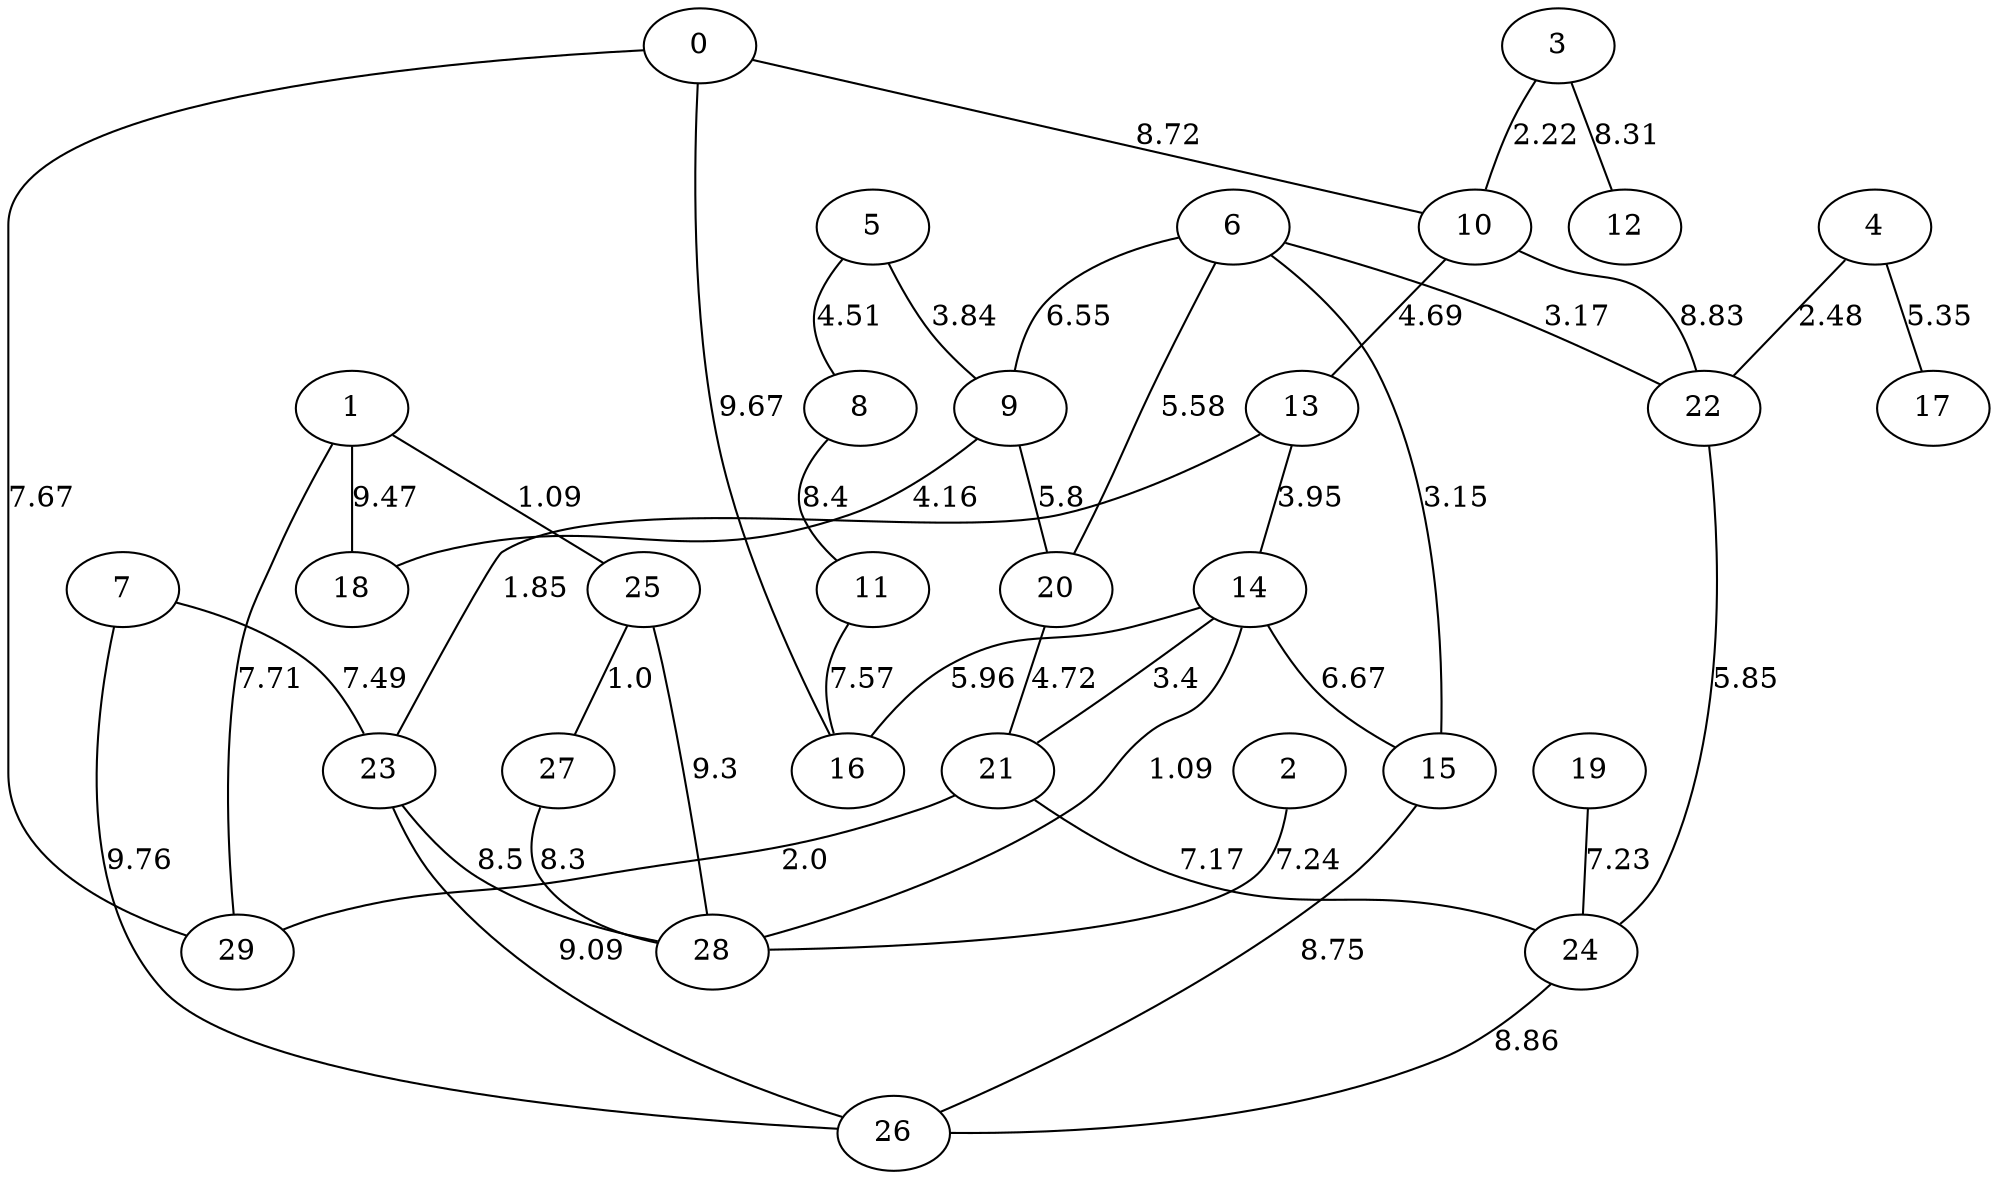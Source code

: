 graph G {
"0";
"1";
"2";
"3";
"4";
"5";
"6";
"7";
"8";
"9";
"10";
"11";
"12";
"13";
"14";
"15";
"16";
"17";
"18";
"19";
"20";
"21";
"22";
"23";
"24";
"25";
"26";
"27";
"28";
"29";
    "11" -- "16"[label="7.57", len="7.57"];
    "5" -- "9"[label="3.84", len="3.84"];
    "6" -- "9"[label="6.55", len="6.55"];
    "24" -- "26"[label="8.86", len="8.86"];
    "25" -- "27"[label="1.0", len="1.0"];
    "0" -- "16"[label="9.67", len="9.67"];
    "0" -- "10"[label="8.72", len="8.72"];
    "4" -- "22"[label="2.48", len="2.48"];
    "23" -- "26"[label="9.09", len="9.09"];
    "9" -- "18"[label="4.16", len="4.16"];
    "1" -- "29"[label="7.71", len="7.71"];
    "15" -- "26"[label="8.75", len="8.75"];
    "5" -- "8"[label="4.51", len="4.51"];
    "1" -- "25"[label="1.09", len="1.09"];
    "20" -- "21"[label="4.72", len="4.72"];
    "3" -- "10"[label="2.22", len="2.22"];
    "6" -- "22"[label="3.17", len="3.17"];
    "10" -- "22"[label="8.83", len="8.83"];
    "0" -- "29"[label="7.67", len="7.67"];
    "6" -- "15"[label="3.15", len="3.15"];
    "27" -- "28"[label="8.3", len="8.3"];
    "7" -- "23"[label="7.49", len="7.49"];
    "14" -- "28"[label="1.09", len="1.09"];
    "22" -- "24"[label="5.85", len="5.85"];
    "9" -- "20"[label="5.8", len="5.8"];
    "10" -- "13"[label="4.69", len="4.69"];
    "8" -- "11"[label="8.4", len="8.4"];
    "19" -- "24"[label="7.23", len="7.23"];
    "14" -- "15"[label="6.67", len="6.67"];
    "25" -- "28"[label="9.3", len="9.3"];
    "13" -- "23"[label="1.85", len="1.85"];
    "3" -- "12"[label="8.31", len="8.31"];
    "14" -- "16"[label="5.96", len="5.96"];
    "2" -- "28"[label="7.24", len="7.24"];
    "7" -- "26"[label="9.76", len="9.76"];
    "13" -- "14"[label="3.95", len="3.95"];
    "23" -- "28"[label="8.5", len="8.5"];
    "4" -- "17"[label="5.35", len="5.35"];
    "21" -- "29"[label="2.0", len="2.0"];
    "1" -- "18"[label="9.47", len="9.47"];
    "6" -- "20"[label="5.58", len="5.58"];
    "14" -- "21"[label="3.4", len="3.4"];
    "21" -- "24"[label="7.17", len="7.17"];
}
